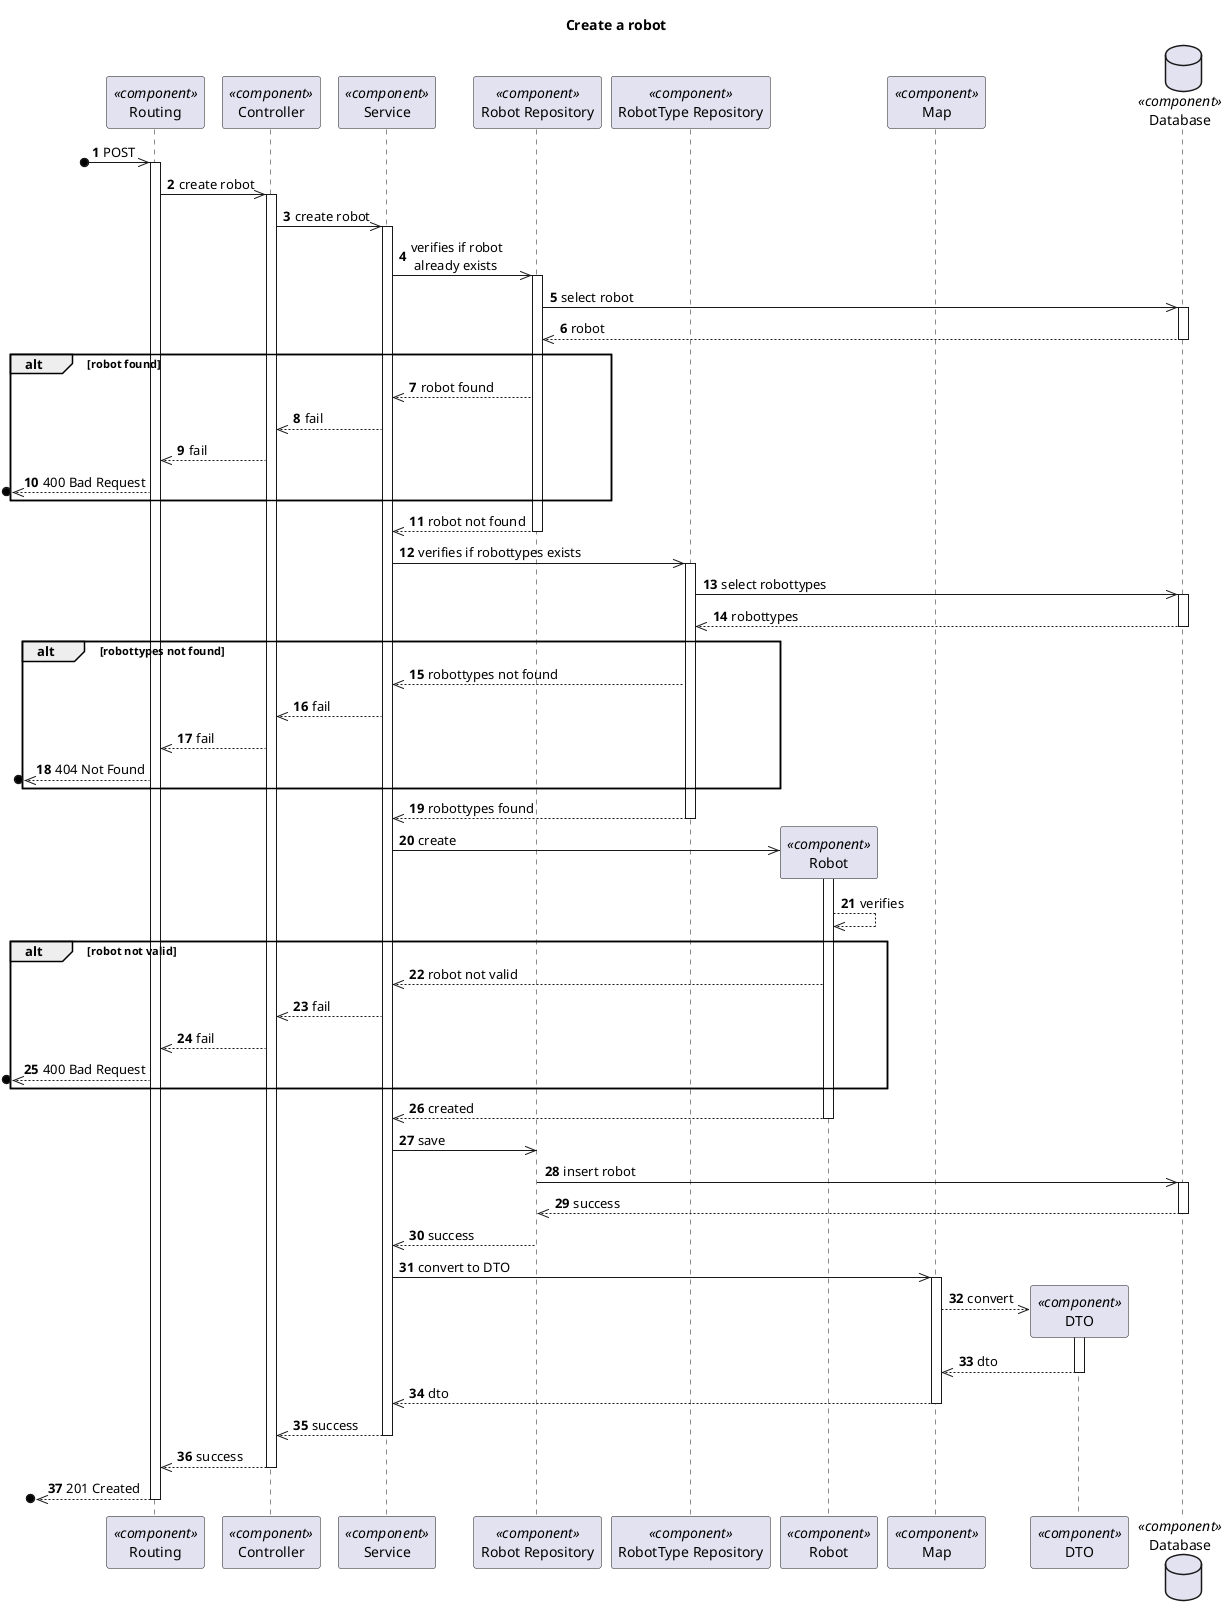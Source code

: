 @startuml Process View - Level 3

autonumber
skinparam packageStyle rect

title Create a robot

participant "Routing" as routing <<component>>
participant "Controller" as controller <<component>>
participant "Service" as service <<component>>
participant "Robot Repository" as robotrepo <<component>>
participant "RobotType Repository" as robottyperepo <<component>>
participant "Robot" as robot <<component>>
participant "Map" as map <<component>>
participant "DTO" as dto <<component>>
database "Database" as db <<component>>

?o->> routing : POST
activate routing
routing ->> controller : create robot

activate controller
controller ->> service : create robot

activate service
service ->> robotrepo : verifies if robot \n already exists

activate robotrepo
robotrepo ->> db : select robot
activate db
db -->> robotrepo : robot
deactivate db

alt robot found
    robotrepo -->> service : robot found
    service -->> controller : fail
    controller -->> routing : fail
    ?o<<-- routing : 400 Bad Request
end alt

robotrepo -->> service : robot not found
deactivate robotrepo

service ->> robottyperepo : verifies if robottypes exists
activate robottyperepo
robottyperepo ->> db : select robottypes
activate db
db -->> robottyperepo : robottypes
deactivate db

alt robottypes not found
    robottyperepo -->> service : robottypes not found
    service -->> controller : fail
    controller -->> routing : fail
    ?o<<-- routing : 404 Not Found
end alt

robottyperepo -->> service : robottypes found
deactivate robottyperepo

service ->> robot** : create
activate robot

robot -->> robot: verifies

alt robot not valid
    robot -->> service : robot not valid
    service -->> controller : fail
    controller -->> routing : fail
    ?o<<-- routing : 400 Bad Request
end alt

robot -->> service : created
deactivate robot

service ->> robotrepo : save
robotrepo ->> db : insert robot
activate db
db -->> robotrepo : success
deactivate db

robotrepo -->> service : success
deactivate robotrepo

service ->> map : convert to DTO
activate map

map -->> dto** : convert
activate dto

dto -->> map : dto
deactivate dto

map -->> service : dto
deactivate map

service -->> controller : success
deactivate service

controller -->> routing : success
deactivate controller

?o<<-- routing : 201 Created
deactivate routing

@enduml
